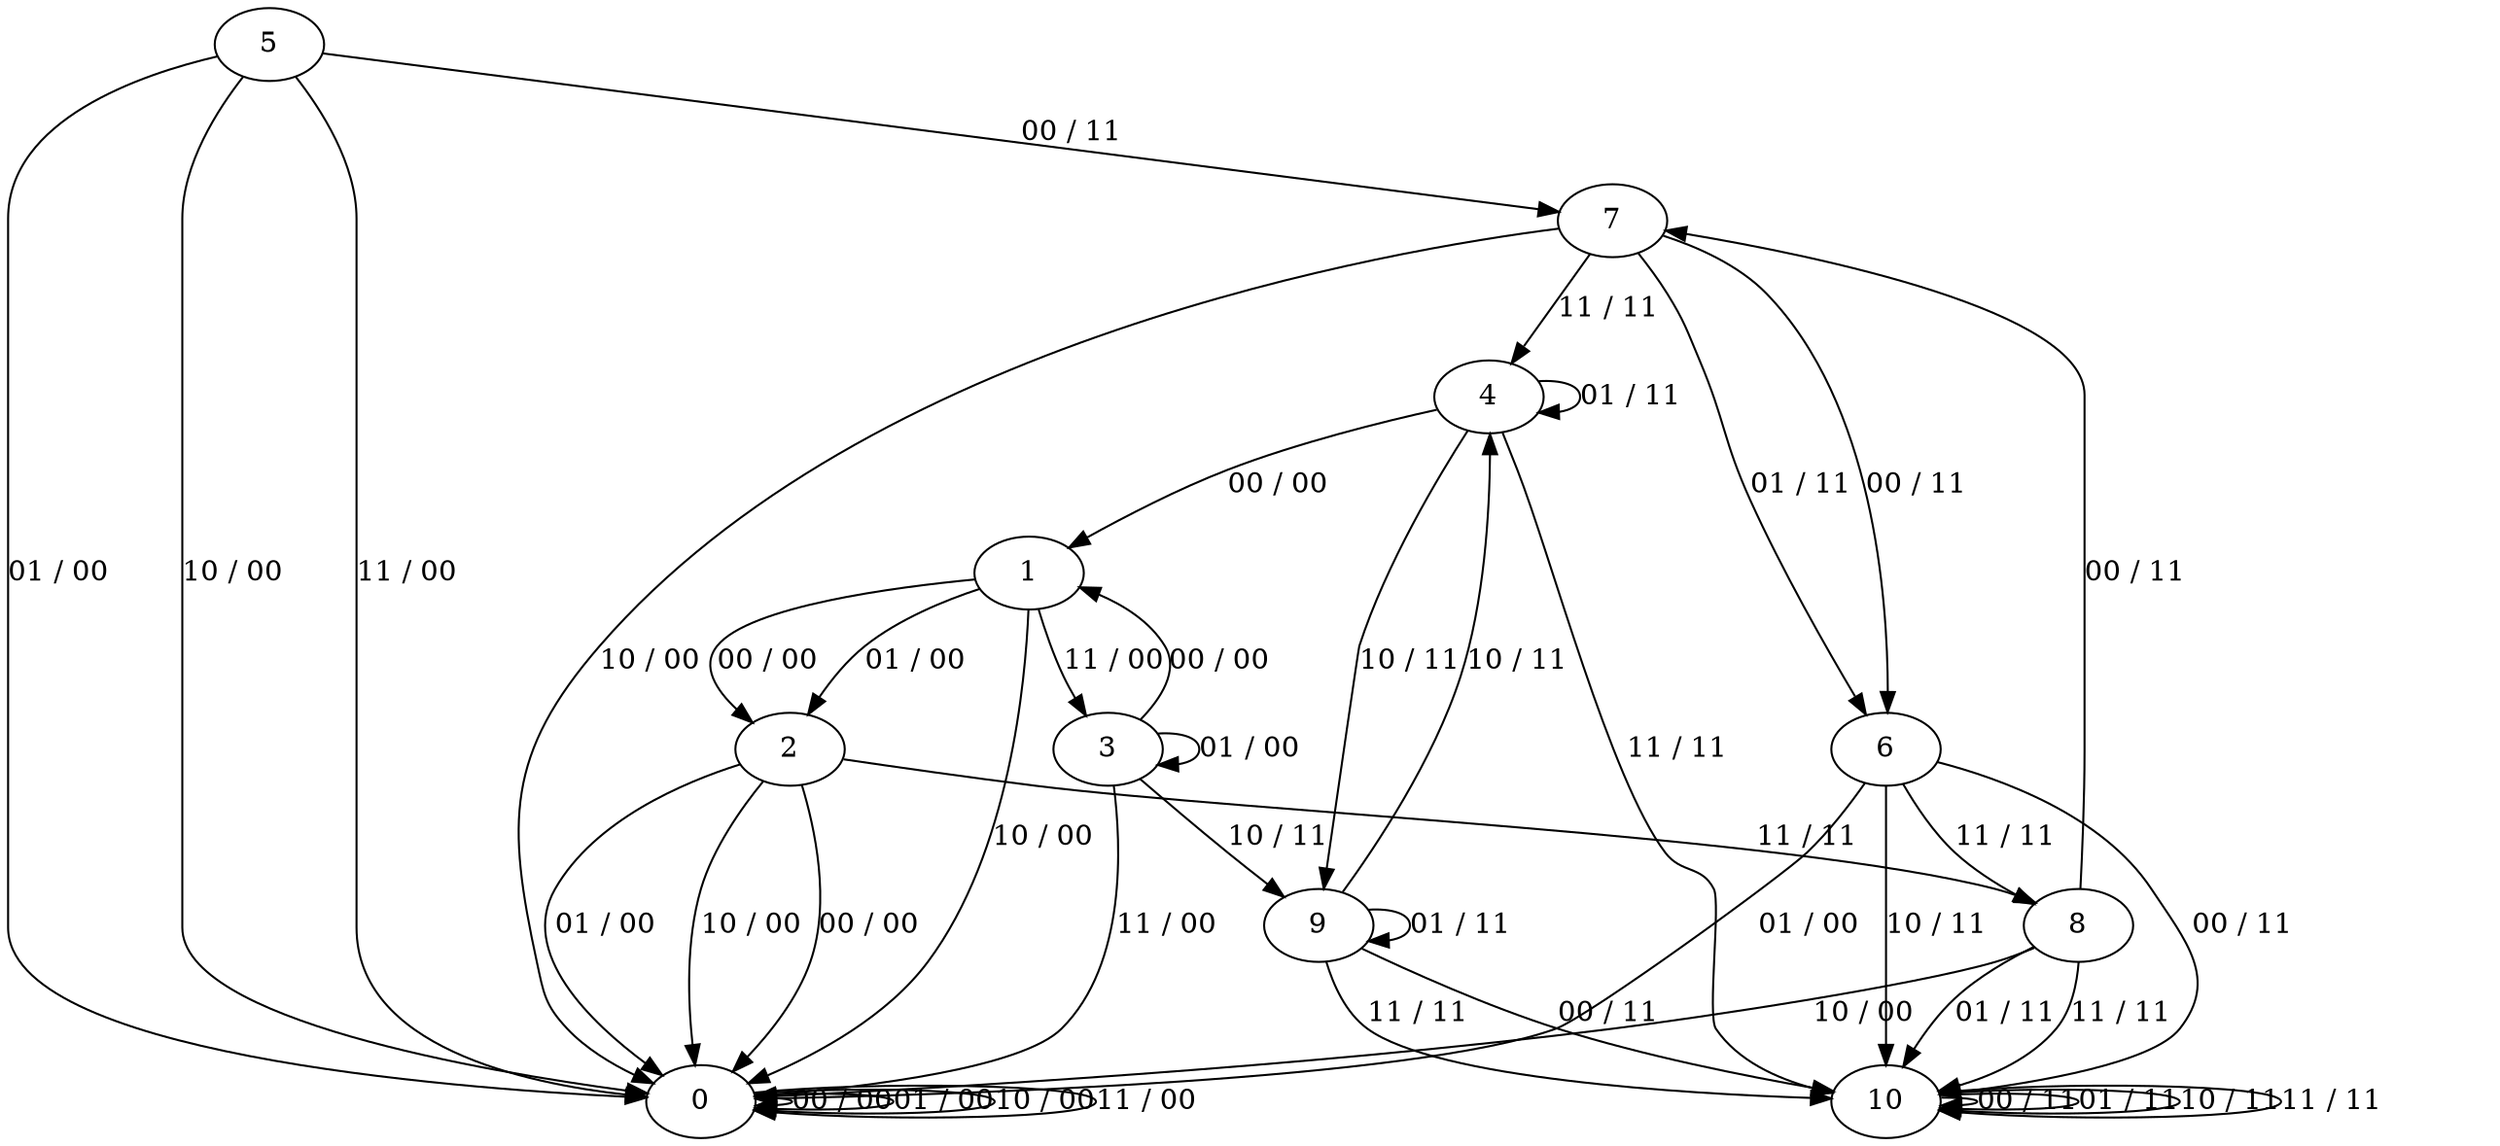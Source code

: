 digraph {
5
0
1
2
3
4
6
7
8
9
10
5 -> 7 [label="00 / 11"]
5 -> 0 [label="01 / 00"]
5 -> 0 [label="10 / 00"]
5 -> 0 [label="11 / 00"]
0 -> 0 [label="00 / 00"]
0 -> 0 [label="01 / 00"]
0 -> 0 [label="10 / 00"]
0 -> 0 [label="11 / 00"]
1 -> 2 [label="00 / 00"]
1 -> 2 [label="01 / 00"]
1 -> 0 [label="10 / 00"]
1 -> 3 [label="11 / 00"]
2 -> 0 [label="00 / 00"]
2 -> 0 [label="01 / 00"]
2 -> 0 [label="10 / 00"]
2 -> 8 [label="11 / 11"]
3 -> 1 [label="00 / 00"]
3 -> 3 [label="01 / 00"]
3 -> 9 [label="10 / 11"]
3 -> 0 [label="11 / 00"]
4 -> 1 [label="00 / 00"]
4 -> 4 [label="01 / 11"]
4 -> 9 [label="10 / 11"]
4 -> 10 [label="11 / 11"]
6 -> 10 [label="00 / 11"]
6 -> 0 [label="01 / 00"]
6 -> 10 [label="10 / 11"]
6 -> 8 [label="11 / 11"]
7 -> 6 [label="00 / 11"]
7 -> 6 [label="01 / 11"]
7 -> 0 [label="10 / 00"]
7 -> 4 [label="11 / 11"]
8 -> 7 [label="00 / 11"]
8 -> 10 [label="01 / 11"]
8 -> 0 [label="10 / 00"]
8 -> 10 [label="11 / 11"]
9 -> 10 [label="00 / 11"]
9 -> 9 [label="01 / 11"]
9 -> 4 [label="10 / 11"]
9 -> 10 [label="11 / 11"]
10 -> 10 [label="00 / 11"]
10 -> 10 [label="01 / 11"]
10 -> 10 [label="10 / 11"]
10 -> 10 [label="11 / 11"]
}
